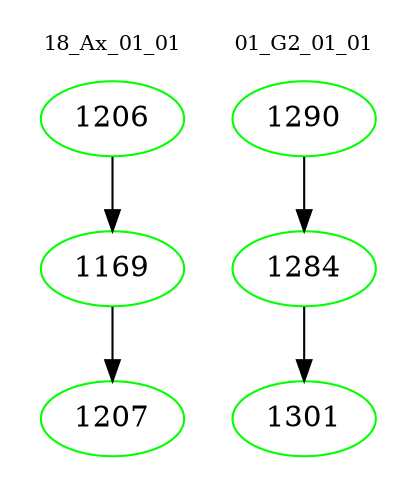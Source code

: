 digraph{
subgraph cluster_0 {
color = white
label = "18_Ax_01_01";
fontsize=10;
T0_1206 [label="1206", color="green"]
T0_1206 -> T0_1169 [color="black"]
T0_1169 [label="1169", color="green"]
T0_1169 -> T0_1207 [color="black"]
T0_1207 [label="1207", color="green"]
}
subgraph cluster_1 {
color = white
label = "01_G2_01_01";
fontsize=10;
T1_1290 [label="1290", color="green"]
T1_1290 -> T1_1284 [color="black"]
T1_1284 [label="1284", color="green"]
T1_1284 -> T1_1301 [color="black"]
T1_1301 [label="1301", color="green"]
}
}
